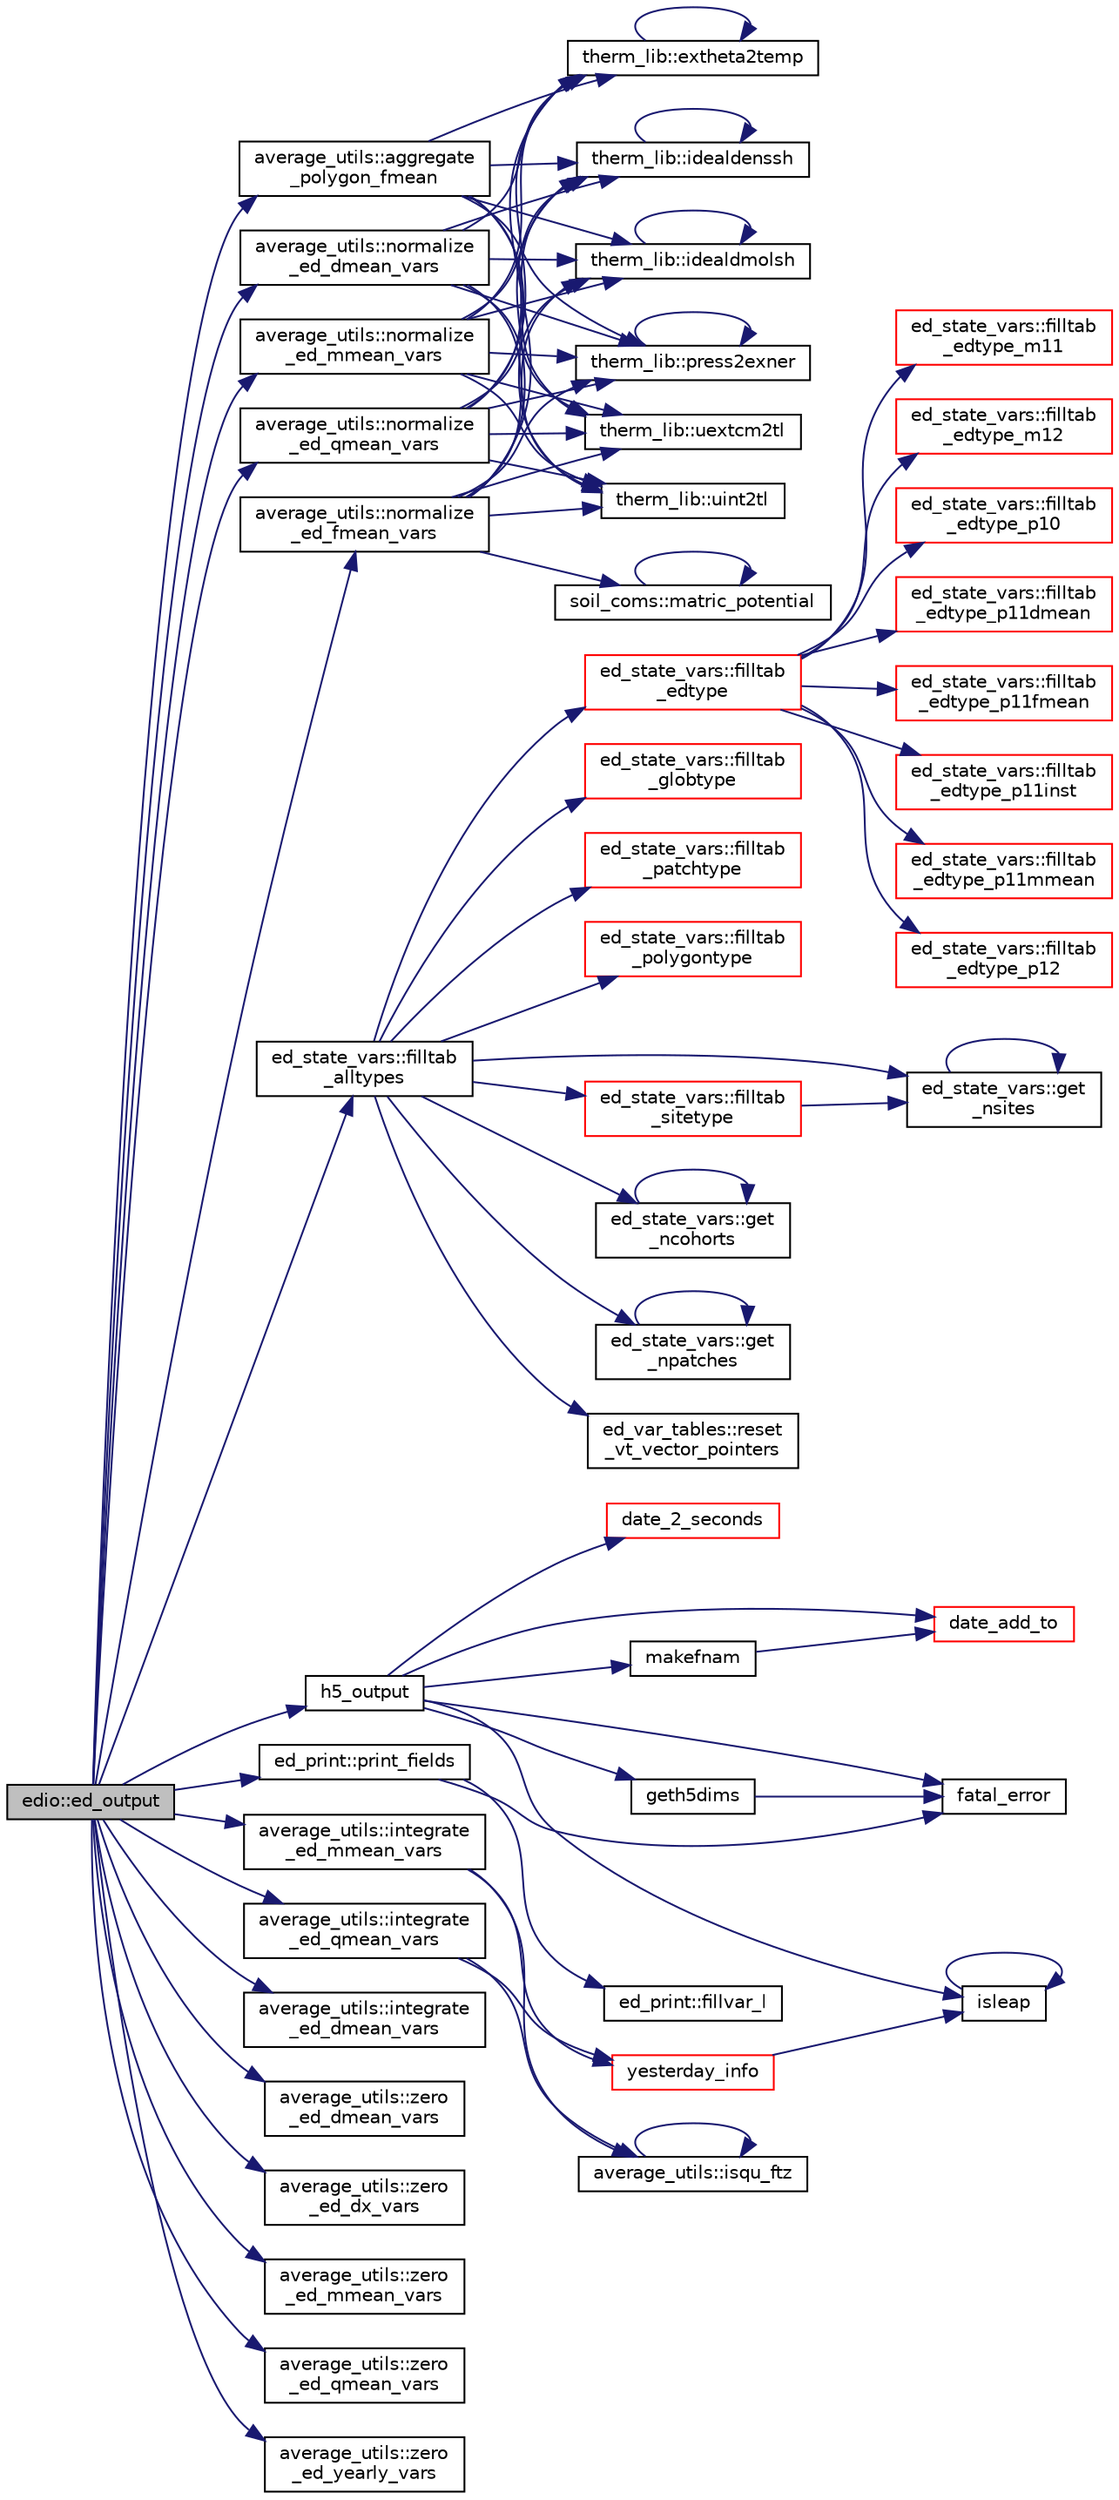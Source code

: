 digraph "edio::ed_output"
{
 // LATEX_PDF_SIZE
  edge [fontname="Helvetica",fontsize="10",labelfontname="Helvetica",labelfontsize="10"];
  node [fontname="Helvetica",fontsize="10",shape=record];
  rankdir="LR";
  Node1 [label="edio::ed_output",height=0.2,width=0.4,color="black", fillcolor="grey75", style="filled", fontcolor="black",tooltip=" "];
  Node1 -> Node2 [color="midnightblue",fontsize="10",style="solid",fontname="Helvetica"];
  Node2 [label="average_utils::aggregate\l_polygon_fmean",height=0.2,width=0.4,color="black", fillcolor="white", style="filled",URL="$namespaceaverage__utils.html#a90965230835c19a82d90127089235c76",tooltip="The following subroutine finds the polygon averages from site-, patch-, and cohort-level properties t..."];
  Node2 -> Node3 [color="midnightblue",fontsize="10",style="solid",fontname="Helvetica"];
  Node3 [label="therm_lib::extheta2temp",height=0.2,width=0.4,color="black", fillcolor="white", style="filled",URL="$namespacetherm__lib.html#a04fbafe4252bacbd01867388f45d8104",tooltip=" "];
  Node3 -> Node3 [color="midnightblue",fontsize="10",style="solid",fontname="Helvetica"];
  Node2 -> Node4 [color="midnightblue",fontsize="10",style="solid",fontname="Helvetica"];
  Node4 [label="therm_lib::idealdenssh",height=0.2,width=0.4,color="black", fillcolor="white", style="filled",URL="$namespacetherm__lib.html#a60b714e3ae5457604df59afaf6904acd",tooltip=" "];
  Node4 -> Node4 [color="midnightblue",fontsize="10",style="solid",fontname="Helvetica"];
  Node2 -> Node5 [color="midnightblue",fontsize="10",style="solid",fontname="Helvetica"];
  Node5 [label="therm_lib::idealdmolsh",height=0.2,width=0.4,color="black", fillcolor="white", style="filled",URL="$namespacetherm__lib.html#a8605baa2da9252a7a0ffa8f9a458fd0b",tooltip=" "];
  Node5 -> Node5 [color="midnightblue",fontsize="10",style="solid",fontname="Helvetica"];
  Node2 -> Node6 [color="midnightblue",fontsize="10",style="solid",fontname="Helvetica"];
  Node6 [label="therm_lib::press2exner",height=0.2,width=0.4,color="black", fillcolor="white", style="filled",URL="$namespacetherm__lib.html#a4e2091a1a5d89a568a252369122ecb39",tooltip=" "];
  Node6 -> Node6 [color="midnightblue",fontsize="10",style="solid",fontname="Helvetica"];
  Node2 -> Node7 [color="midnightblue",fontsize="10",style="solid",fontname="Helvetica"];
  Node7 [label="therm_lib::uextcm2tl",height=0.2,width=0.4,color="black", fillcolor="white", style="filled",URL="$namespacetherm__lib.html#ac588ab0dc1c0c52c4c41b847be134ee9",tooltip=" "];
  Node2 -> Node8 [color="midnightblue",fontsize="10",style="solid",fontname="Helvetica"];
  Node8 [label="therm_lib::uint2tl",height=0.2,width=0.4,color="black", fillcolor="white", style="filled",URL="$namespacetherm__lib.html#a6ded17767672913967afa919fef33015",tooltip=" "];
  Node1 -> Node9 [color="midnightblue",fontsize="10",style="solid",fontname="Helvetica"];
  Node9 [label="ed_state_vars::filltab\l_alltypes",height=0.2,width=0.4,color="black", fillcolor="white", style="filled",URL="$namespaceed__state__vars.html#afdc01451213108f52d4c3ac14a804f74",tooltip="This subroutine is the main driver for filling the variable table (var_table) of ED variables."];
  Node9 -> Node10 [color="midnightblue",fontsize="10",style="solid",fontname="Helvetica"];
  Node10 [label="ed_state_vars::filltab\l_edtype",height=0.2,width=0.4,color="red", fillcolor="white", style="filled",URL="$namespaceed__state__vars.html#a31b9d7889efe4b92ff8dc064eb655d4e",tooltip="This routine will fill the pointer table with the polygon-level variables   (edtype)."];
  Node10 -> Node11 [color="midnightblue",fontsize="10",style="solid",fontname="Helvetica"];
  Node11 [label="ed_state_vars::filltab\l_edtype_m11",height=0.2,width=0.4,color="red", fillcolor="white", style="filled",URL="$namespaceed__state__vars.html#ab9eaf06f12f8739d511341e99dad51eb",tooltip="This routine will fill the pointer table with the polygon-level variables (edtype) that have two dime..."];
  Node10 -> Node18 [color="midnightblue",fontsize="10",style="solid",fontname="Helvetica"];
  Node18 [label="ed_state_vars::filltab\l_edtype_m12",height=0.2,width=0.4,color="red", fillcolor="white", style="filled",URL="$namespaceed__state__vars.html#a4834dc1fa685230019880cc6c9cf4ed0",tooltip="This routine will fill the pointer table with the polygon-level variables (edtype) that have three di..."];
  Node10 -> Node19 [color="midnightblue",fontsize="10",style="solid",fontname="Helvetica"];
  Node19 [label="ed_state_vars::filltab\l_edtype_p10",height=0.2,width=0.4,color="red", fillcolor="white", style="filled",URL="$namespaceed__state__vars.html#abb260c56b27f849e311a4ff12439a2d6",tooltip="This routine will fill the pointer table with the polygon-level variables (edtype) that have one dime..."];
  Node10 -> Node21 [color="midnightblue",fontsize="10",style="solid",fontname="Helvetica"];
  Node21 [label="ed_state_vars::filltab\l_edtype_p11dmean",height=0.2,width=0.4,color="red", fillcolor="white", style="filled",URL="$namespaceed__state__vars.html#a7ed69aec83eaa248927d38ddd7a67daa",tooltip="This routine will fill the pointer table with the polygon-level variables (edtype) that have one dime..."];
  Node10 -> Node22 [color="midnightblue",fontsize="10",style="solid",fontname="Helvetica"];
  Node22 [label="ed_state_vars::filltab\l_edtype_p11fmean",height=0.2,width=0.4,color="red", fillcolor="white", style="filled",URL="$namespaceed__state__vars.html#a6d7159b5099487f658877739e29f3f40",tooltip="This routine will fill the pointer table with the polygon-level variables (edtype) that have one dime..."];
  Node10 -> Node23 [color="midnightblue",fontsize="10",style="solid",fontname="Helvetica"];
  Node23 [label="ed_state_vars::filltab\l_edtype_p11inst",height=0.2,width=0.4,color="red", fillcolor="white", style="filled",URL="$namespaceed__state__vars.html#a256581db31438ac1eab6658d8eed7e6d",tooltip="This routine will fill the pointer table with the polygon-level variables (edtype) that have one dime..."];
  Node10 -> Node24 [color="midnightblue",fontsize="10",style="solid",fontname="Helvetica"];
  Node24 [label="ed_state_vars::filltab\l_edtype_p11mmean",height=0.2,width=0.4,color="red", fillcolor="white", style="filled",URL="$namespaceed__state__vars.html#a714397c35a6eb326065670c98745d2ee",tooltip="This routine will fill the pointer table with the polygon-level variables (edtype) that have one dime..."];
  Node10 -> Node25 [color="midnightblue",fontsize="10",style="solid",fontname="Helvetica"];
  Node25 [label="ed_state_vars::filltab\l_edtype_p12",height=0.2,width=0.4,color="red", fillcolor="white", style="filled",URL="$namespaceed__state__vars.html#a78f2d3db9b379cbde2178f6366ebdd06",tooltip="This routine will fill the pointer table with the polygon-level variables (edtype) that have two dime..."];
  Node9 -> Node30 [color="midnightblue",fontsize="10",style="solid",fontname="Helvetica"];
  Node30 [label="ed_state_vars::filltab\l_globtype",height=0.2,width=0.4,color="red", fillcolor="white", style="filled",URL="$namespaceed__state__vars.html#ac479c3704655d44e4b6b87b703c488a1",tooltip=" "];
  Node9 -> Node33 [color="midnightblue",fontsize="10",style="solid",fontname="Helvetica"];
  Node33 [label="ed_state_vars::filltab\l_patchtype",height=0.2,width=0.4,color="red", fillcolor="white", style="filled",URL="$namespaceed__state__vars.html#ac37a860383b752e5263aa945c99824a9",tooltip="This sub-routine fills in the variable table for cohort-level variables."];
  Node9 -> Node46 [color="midnightblue",fontsize="10",style="solid",fontname="Helvetica"];
  Node46 [label="ed_state_vars::filltab\l_polygontype",height=0.2,width=0.4,color="red", fillcolor="white", style="filled",URL="$namespaceed__state__vars.html#a5059d40682c2653017de524077b8dae5",tooltip="This sub-routine fills in the variable table with site-level variables."];
  Node9 -> Node58 [color="midnightblue",fontsize="10",style="solid",fontname="Helvetica"];
  Node58 [label="ed_state_vars::filltab\l_sitetype",height=0.2,width=0.4,color="red", fillcolor="white", style="filled",URL="$namespaceed__state__vars.html#adfda51c18d9eb4eab6a5f2d479eccd29",tooltip="This sub-routine will fill the variable table with the sitetype variables (patch-level)...."];
  Node58 -> Node72 [color="midnightblue",fontsize="10",style="solid",fontname="Helvetica"];
  Node72 [label="ed_state_vars::get\l_nsites",height=0.2,width=0.4,color="black", fillcolor="white", style="filled",URL="$namespaceed__state__vars.html#a71180ecf4c468babd534e14d280a688b",tooltip="This function gets the total number of sites."];
  Node72 -> Node72 [color="midnightblue",fontsize="10",style="solid",fontname="Helvetica"];
  Node9 -> Node73 [color="midnightblue",fontsize="10",style="solid",fontname="Helvetica"];
  Node73 [label="ed_state_vars::get\l_ncohorts",height=0.2,width=0.4,color="black", fillcolor="white", style="filled",URL="$namespaceed__state__vars.html#a3bec61b0abda2eb04c29f131b1130f37",tooltip="This function gets the total number of ncohorts."];
  Node73 -> Node73 [color="midnightblue",fontsize="10",style="solid",fontname="Helvetica"];
  Node9 -> Node74 [color="midnightblue",fontsize="10",style="solid",fontname="Helvetica"];
  Node74 [label="ed_state_vars::get\l_npatches",height=0.2,width=0.4,color="black", fillcolor="white", style="filled",URL="$namespaceed__state__vars.html#a87bcc335f1f8acbb6c87d33101c60e61",tooltip="This function gets the total number of patches."];
  Node74 -> Node74 [color="midnightblue",fontsize="10",style="solid",fontname="Helvetica"];
  Node9 -> Node72 [color="midnightblue",fontsize="10",style="solid",fontname="Helvetica"];
  Node9 -> Node15 [color="midnightblue",fontsize="10",style="solid",fontname="Helvetica"];
  Node15 [label="ed_var_tables::reset\l_vt_vector_pointers",height=0.2,width=0.4,color="black", fillcolor="white", style="filled",URL="$namespaceed__var__tables.html#aed76c1293872b5f6cf4c39c0747d2bb4",tooltip=" "];
  Node1 -> Node75 [color="midnightblue",fontsize="10",style="solid",fontname="Helvetica"];
  Node75 [label="h5_output",height=0.2,width=0.4,color="black", fillcolor="white", style="filled",URL="$h5__output_8_f90.html#a78e65cbae2b56d1977947520a93139dd",tooltip=" "];
  Node75 -> Node76 [color="midnightblue",fontsize="10",style="solid",fontname="Helvetica"];
  Node76 [label="date_2_seconds",height=0.2,width=0.4,color="red", fillcolor="white", style="filled",URL="$dateutils_8f90.html#a5f9be0094541c4d3ba8275a70f89db9d",tooltip=" "];
  Node75 -> Node80 [color="midnightblue",fontsize="10",style="solid",fontname="Helvetica"];
  Node80 [label="date_add_to",height=0.2,width=0.4,color="red", fillcolor="white", style="filled",URL="$dateutils_8f90.html#a14143487767c309bad9fe0bef4365fda",tooltip=" "];
  Node75 -> Node14 [color="midnightblue",fontsize="10",style="solid",fontname="Helvetica"];
  Node14 [label="fatal_error",height=0.2,width=0.4,color="black", fillcolor="white", style="filled",URL="$fatal__error_8_f90.html#a2a2bff228716ab48a81c795b348d1665",tooltip=" "];
  Node75 -> Node82 [color="midnightblue",fontsize="10",style="solid",fontname="Helvetica"];
  Node82 [label="geth5dims",height=0.2,width=0.4,color="black", fillcolor="white", style="filled",URL="$h5__output_8_f90.html#ad794a6442a5767c451a6c3949a6734ff",tooltip=" "];
  Node82 -> Node14 [color="midnightblue",fontsize="10",style="solid",fontname="Helvetica"];
  Node75 -> Node78 [color="midnightblue",fontsize="10",style="solid",fontname="Helvetica"];
  Node78 [label="isleap",height=0.2,width=0.4,color="black", fillcolor="white", style="filled",URL="$dateutils_8f90.html#acbfdb1c78beb593447108203011b380c",tooltip=" "];
  Node78 -> Node78 [color="midnightblue",fontsize="10",style="solid",fontname="Helvetica"];
  Node75 -> Node83 [color="midnightblue",fontsize="10",style="solid",fontname="Helvetica"];
  Node83 [label="makefnam",height=0.2,width=0.4,color="black", fillcolor="white", style="filled",URL="$utils__f_8f90.html#a8918adb41c1a9ae40d85373da53742db",tooltip=" "];
  Node83 -> Node80 [color="midnightblue",fontsize="10",style="solid",fontname="Helvetica"];
  Node1 -> Node84 [color="midnightblue",fontsize="10",style="solid",fontname="Helvetica"];
  Node84 [label="average_utils::integrate\l_ed_dmean_vars",height=0.2,width=0.4,color="black", fillcolor="white", style="filled",URL="$namespaceaverage__utils.html#a985b401d85dd857f44371dd2c3e7c40c",tooltip="This subroutine integrates most of the daily averages. This is called after the \"fmean\" variables are..."];
  Node1 -> Node85 [color="midnightblue",fontsize="10",style="solid",fontname="Helvetica"];
  Node85 [label="average_utils::integrate\l_ed_mmean_vars",height=0.2,width=0.4,color="black", fillcolor="white", style="filled",URL="$namespaceaverage__utils.html#a24f0cd542ec9741c1bcc76e640498cd2",tooltip="This subroutine integrates most of the monthly mean variables. This sub-routine   is called after the..."];
  Node85 -> Node86 [color="midnightblue",fontsize="10",style="solid",fontname="Helvetica"];
  Node86 [label="average_utils::isqu_ftz",height=0.2,width=0.4,color="black", fillcolor="white", style="filled",URL="$namespaceaverage__utils.html#ac90817fe39c27153ed7bbee2cb856611",tooltip=" "];
  Node86 -> Node86 [color="midnightblue",fontsize="10",style="solid",fontname="Helvetica"];
  Node85 -> Node87 [color="midnightblue",fontsize="10",style="solid",fontname="Helvetica"];
  Node87 [label="yesterday_info",height=0.2,width=0.4,color="red", fillcolor="white", style="filled",URL="$invmondays_8f90.html#a6d745d15d052174ca53789e14ba301df",tooltip=" "];
  Node87 -> Node78 [color="midnightblue",fontsize="10",style="solid",fontname="Helvetica"];
  Node1 -> Node89 [color="midnightblue",fontsize="10",style="solid",fontname="Helvetica"];
  Node89 [label="average_utils::integrate\l_ed_qmean_vars",height=0.2,width=0.4,color="black", fillcolor="white", style="filled",URL="$namespaceaverage__utils.html#af429d166f6097c18d6ab4ce05adbd31f",tooltip="This subroutine integrates most of the mean diel variables. This subroutine is called after the fmean..."];
  Node89 -> Node86 [color="midnightblue",fontsize="10",style="solid",fontname="Helvetica"];
  Node89 -> Node87 [color="midnightblue",fontsize="10",style="solid",fontname="Helvetica"];
  Node1 -> Node90 [color="midnightblue",fontsize="10",style="solid",fontname="Helvetica"];
  Node90 [label="average_utils::normalize\l_ed_dmean_vars",height=0.2,width=0.4,color="black", fillcolor="white", style="filled",URL="$namespaceaverage__utils.html#a2203ebc403bfd01a55cf7aac61777819",tooltip="This subroutine normalises the daily mean variables of those variables that could not be integrated d..."];
  Node90 -> Node3 [color="midnightblue",fontsize="10",style="solid",fontname="Helvetica"];
  Node90 -> Node4 [color="midnightblue",fontsize="10",style="solid",fontname="Helvetica"];
  Node90 -> Node5 [color="midnightblue",fontsize="10",style="solid",fontname="Helvetica"];
  Node90 -> Node6 [color="midnightblue",fontsize="10",style="solid",fontname="Helvetica"];
  Node90 -> Node7 [color="midnightblue",fontsize="10",style="solid",fontname="Helvetica"];
  Node90 -> Node8 [color="midnightblue",fontsize="10",style="solid",fontname="Helvetica"];
  Node1 -> Node91 [color="midnightblue",fontsize="10",style="solid",fontname="Helvetica"];
  Node91 [label="average_utils::normalize\l_ed_fmean_vars",height=0.2,width=0.4,color="black", fillcolor="white", style="filled",URL="$namespaceaverage__utils.html#a662a31926be61beb22be003b5ec40343",tooltip="The following sub-routine scales several variables that are integrated during one output step (frqsum..."];
  Node91 -> Node3 [color="midnightblue",fontsize="10",style="solid",fontname="Helvetica"];
  Node91 -> Node4 [color="midnightblue",fontsize="10",style="solid",fontname="Helvetica"];
  Node91 -> Node5 [color="midnightblue",fontsize="10",style="solid",fontname="Helvetica"];
  Node91 -> Node92 [color="midnightblue",fontsize="10",style="solid",fontname="Helvetica"];
  Node92 [label="soil_coms::matric_potential",height=0.2,width=0.4,color="black", fillcolor="white", style="filled",URL="$namespacesoil__coms.html#a73e12fe029c8b3eb5afe2c2c000efc19",tooltip=" "];
  Node92 -> Node92 [color="midnightblue",fontsize="10",style="solid",fontname="Helvetica"];
  Node91 -> Node6 [color="midnightblue",fontsize="10",style="solid",fontname="Helvetica"];
  Node91 -> Node7 [color="midnightblue",fontsize="10",style="solid",fontname="Helvetica"];
  Node91 -> Node8 [color="midnightblue",fontsize="10",style="solid",fontname="Helvetica"];
  Node1 -> Node93 [color="midnightblue",fontsize="10",style="solid",fontname="Helvetica"];
  Node93 [label="average_utils::normalize\l_ed_mmean_vars",height=0.2,width=0.4,color="black", fillcolor="white", style="filled",URL="$namespaceaverage__utils.html#afce18c59b2e9d5605d22e4d356934bdb",tooltip="This subroutine normalises the daily mean variables of those variables that could not be integrated d..."];
  Node93 -> Node3 [color="midnightblue",fontsize="10",style="solid",fontname="Helvetica"];
  Node93 -> Node4 [color="midnightblue",fontsize="10",style="solid",fontname="Helvetica"];
  Node93 -> Node5 [color="midnightblue",fontsize="10",style="solid",fontname="Helvetica"];
  Node93 -> Node6 [color="midnightblue",fontsize="10",style="solid",fontname="Helvetica"];
  Node93 -> Node7 [color="midnightblue",fontsize="10",style="solid",fontname="Helvetica"];
  Node93 -> Node8 [color="midnightblue",fontsize="10",style="solid",fontname="Helvetica"];
  Node1 -> Node94 [color="midnightblue",fontsize="10",style="solid",fontname="Helvetica"];
  Node94 [label="average_utils::normalize\l_ed_qmean_vars",height=0.2,width=0.4,color="black", fillcolor="white", style="filled",URL="$namespaceaverage__utils.html#ad7f232f9a24079c3430b005098729615",tooltip="This subroutine normalises the daily mean variables of those variables that could not be integrated d..."];
  Node94 -> Node3 [color="midnightblue",fontsize="10",style="solid",fontname="Helvetica"];
  Node94 -> Node4 [color="midnightblue",fontsize="10",style="solid",fontname="Helvetica"];
  Node94 -> Node5 [color="midnightblue",fontsize="10",style="solid",fontname="Helvetica"];
  Node94 -> Node6 [color="midnightblue",fontsize="10",style="solid",fontname="Helvetica"];
  Node94 -> Node7 [color="midnightblue",fontsize="10",style="solid",fontname="Helvetica"];
  Node94 -> Node8 [color="midnightblue",fontsize="10",style="solid",fontname="Helvetica"];
  Node1 -> Node95 [color="midnightblue",fontsize="10",style="solid",fontname="Helvetica"];
  Node95 [label="ed_print::print_fields",height=0.2,width=0.4,color="black", fillcolor="white", style="filled",URL="$namespaceed__print.html#ac30d3f7a12d8cfef959ebe002aa21aff",tooltip=" "];
  Node95 -> Node14 [color="midnightblue",fontsize="10",style="solid",fontname="Helvetica"];
  Node95 -> Node96 [color="midnightblue",fontsize="10",style="solid",fontname="Helvetica"];
  Node96 [label="ed_print::fillvar_l",height=0.2,width=0.4,color="black", fillcolor="white", style="filled",URL="$namespaceed__print.html#aa2f964d1c803ee641391d98c2933de10",tooltip=" "];
  Node1 -> Node97 [color="midnightblue",fontsize="10",style="solid",fontname="Helvetica"];
  Node97 [label="average_utils::zero\l_ed_dmean_vars",height=0.2,width=0.4,color="black", fillcolor="white", style="filled",URL="$namespaceaverage__utils.html#af1a2224da3c590c5645db8efa5c16c9f",tooltip=" "];
  Node1 -> Node98 [color="midnightblue",fontsize="10",style="solid",fontname="Helvetica"];
  Node98 [label="average_utils::zero\l_ed_dx_vars",height=0.2,width=0.4,color="black", fillcolor="white", style="filled",URL="$namespaceaverage__utils.html#a480977137a13818b5fe0668914a4c52e",tooltip="This subroutine resets the daily eXtreme (maximum,minimum) variables, once the variables have been us..."];
  Node1 -> Node99 [color="midnightblue",fontsize="10",style="solid",fontname="Helvetica"];
  Node99 [label="average_utils::zero\l_ed_mmean_vars",height=0.2,width=0.4,color="black", fillcolor="white", style="filled",URL="$namespaceaverage__utils.html#aa5221fd3b377dfe424dbdcb81b83c378",tooltip="This subroutine resets the monthly averages for variables actually used in the integration."];
  Node1 -> Node100 [color="midnightblue",fontsize="10",style="solid",fontname="Helvetica"];
  Node100 [label="average_utils::zero\l_ed_qmean_vars",height=0.2,width=0.4,color="black", fillcolor="white", style="filled",URL="$namespaceaverage__utils.html#a2e9cb2592327099345c147516b927f51",tooltip="This subroutine resets the mean diel once the \"Q\" file has been written."];
  Node1 -> Node101 [color="midnightblue",fontsize="10",style="solid",fontname="Helvetica"];
  Node101 [label="average_utils::zero\l_ed_yearly_vars",height=0.2,width=0.4,color="black", fillcolor="white", style="filled",URL="$namespaceaverage__utils.html#a81df7cc84b1d62f7fb950e91d410abbd",tooltip="This sub-routine re-sets the yearly variables."];
}

